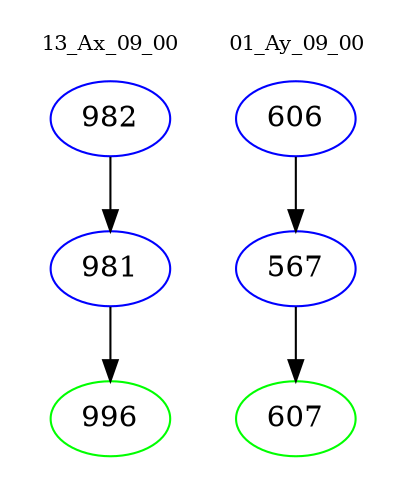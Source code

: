 digraph{
subgraph cluster_0 {
color = white
label = "13_Ax_09_00";
fontsize=10;
T0_982 [label="982", color="blue"]
T0_982 -> T0_981 [color="black"]
T0_981 [label="981", color="blue"]
T0_981 -> T0_996 [color="black"]
T0_996 [label="996", color="green"]
}
subgraph cluster_1 {
color = white
label = "01_Ay_09_00";
fontsize=10;
T1_606 [label="606", color="blue"]
T1_606 -> T1_567 [color="black"]
T1_567 [label="567", color="blue"]
T1_567 -> T1_607 [color="black"]
T1_607 [label="607", color="green"]
}
}
